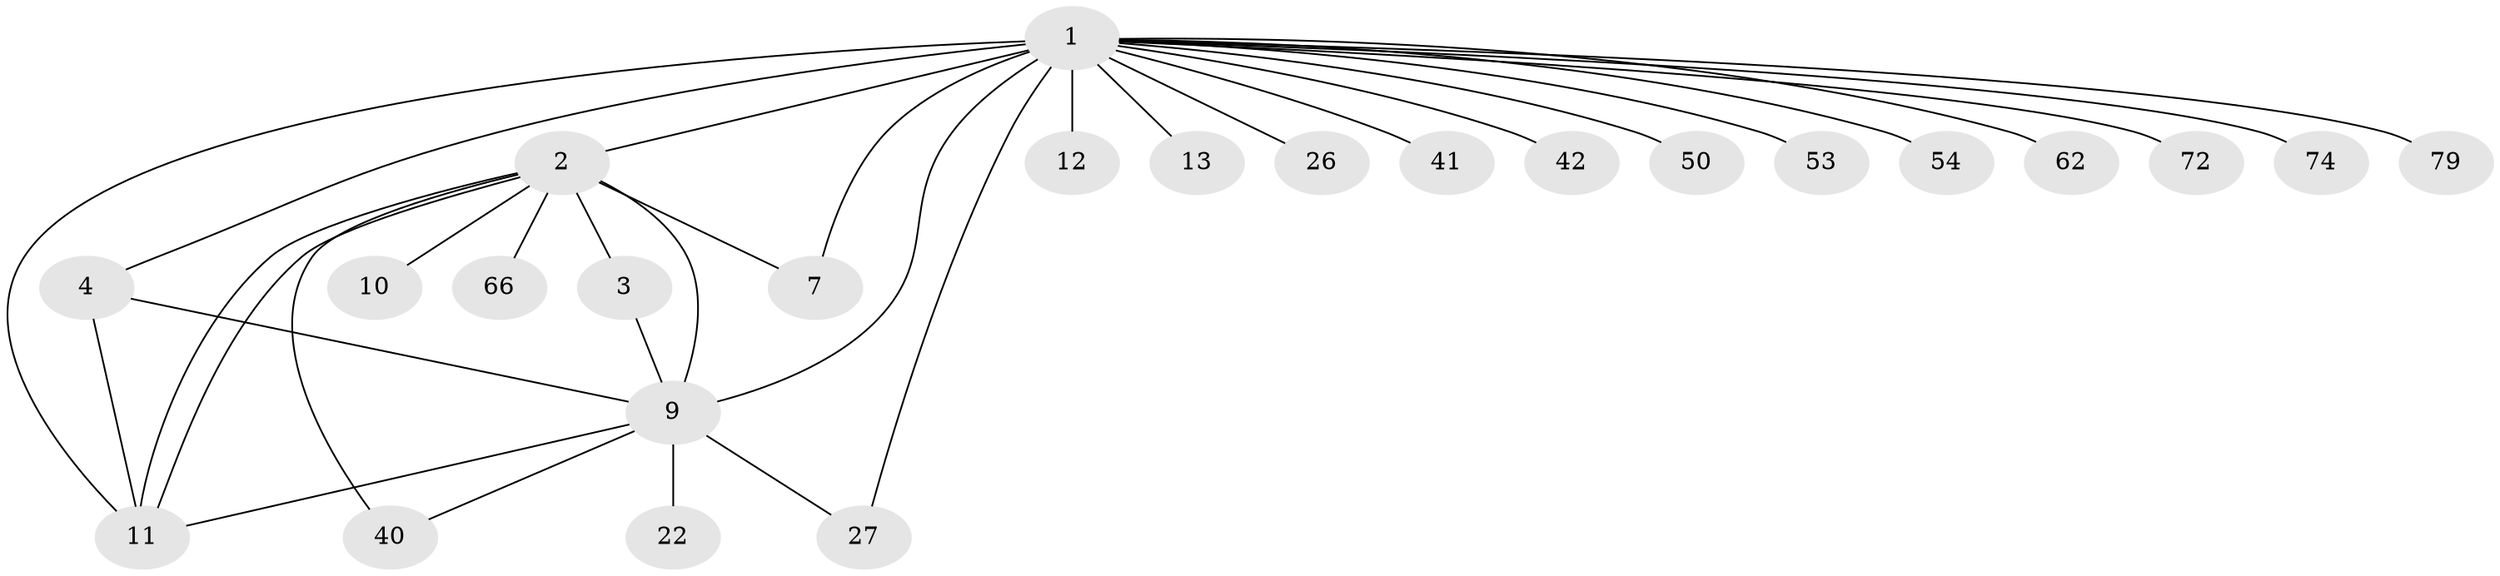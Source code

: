 // original degree distribution, {16: 0.012195121951219513, 10: 0.012195121951219513, 4: 0.04878048780487805, 3: 0.10975609756097561, 1: 0.47560975609756095, 5: 0.04878048780487805, 11: 0.024390243902439025, 2: 0.2073170731707317, 6: 0.024390243902439025, 7: 0.012195121951219513, 8: 0.012195121951219513, 9: 0.012195121951219513}
// Generated by graph-tools (version 1.1) at 2025/18/03/04/25 18:18:26]
// undirected, 24 vertices, 33 edges
graph export_dot {
graph [start="1"]
  node [color=gray90,style=filled];
  1 [super="+8+5+6"];
  2 [super="+16"];
  3 [super="+15+18"];
  4;
  7 [super="+49+56"];
  9 [super="+17"];
  10;
  11 [super="+48+44+38+81+58+20+29"];
  12 [super="+30"];
  13 [super="+52"];
  22;
  26 [super="+28"];
  27;
  40 [super="+46"];
  41;
  42;
  50;
  53;
  54;
  62;
  66;
  72;
  74;
  79;
  1 -- 2 [weight=2];
  1 -- 4;
  1 -- 12 [weight=2];
  1 -- 13;
  1 -- 50;
  1 -- 53;
  1 -- 74;
  1 -- 11 [weight=4];
  1 -- 26 [weight=3];
  1 -- 7;
  1 -- 72;
  1 -- 41;
  1 -- 9 [weight=3];
  1 -- 42;
  1 -- 79;
  1 -- 27;
  1 -- 62;
  1 -- 54;
  2 -- 3;
  2 -- 7 [weight=2];
  2 -- 10;
  2 -- 11 [weight=2];
  2 -- 11;
  2 -- 66;
  2 -- 9;
  2 -- 40;
  3 -- 9;
  4 -- 9;
  4 -- 11;
  9 -- 40;
  9 -- 11 [weight=2];
  9 -- 22;
  9 -- 27;
}
